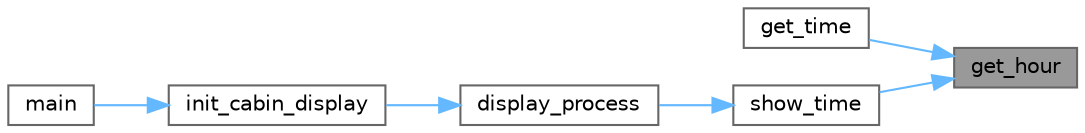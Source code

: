 digraph "get_hour"
{
 // LATEX_PDF_SIZE
  bgcolor="transparent";
  edge [fontname=Helvetica,fontsize=10,labelfontname=Helvetica,labelfontsize=10];
  node [fontname=Helvetica,fontsize=10,shape=box,height=0.2,width=0.4];
  rankdir="RL";
  Node1 [id="Node000001",label="get_hour",height=0.2,width=0.4,color="gray40", fillcolor="grey60", style="filled", fontcolor="black",tooltip="Get the hour in BCD format."];
  Node1 -> Node2 [id="edge1_Node000001_Node000002",dir="back",color="steelblue1",style="solid",tooltip=" "];
  Node2 [id="Node000002",label="get_time",height=0.2,width=0.4,color="grey40", fillcolor="white", style="filled",URL="$date_8c.html#a3d717c640092e205d8e191fddaa2f160",tooltip="Get the time in BCD format."];
  Node1 -> Node3 [id="edge2_Node000001_Node000003",dir="back",color="steelblue1",style="solid",tooltip=" "];
  Node3 [id="Node000003",label="show_time",height=0.2,width=0.4,color="grey40", fillcolor="white", style="filled",URL="$cabin__display_8c.html#a60628b78e24af29bb233c390d51385ce",tooltip="Display the current time in (HH:MM) format."];
  Node3 -> Node4 [id="edge3_Node000003_Node000004",dir="back",color="steelblue1",style="solid",tooltip=" "];
  Node4 [id="Node000004",label="display_process",height=0.2,width=0.4,color="grey40", fillcolor="white", style="filled",URL="$cabin__display_8c.html#a623676cea54e765bc09b0150f9f11ee3",tooltip="Task that cycles through and displays time, date, and temperature."];
  Node4 -> Node5 [id="edge4_Node000004_Node000005",dir="back",color="steelblue1",style="solid",tooltip=" "];
  Node5 [id="Node000005",label="init_cabin_display",height=0.2,width=0.4,color="grey40", fillcolor="white", style="filled",URL="$cabin__display_8c.html#aac8ba457dfa063e7eada179b4842ae39",tooltip="Initialize and start the task."];
  Node5 -> Node6 [id="edge5_Node000005_Node000006",dir="back",color="steelblue1",style="solid",tooltip=" "];
  Node6 [id="Node000006",label="main",height=0.2,width=0.4,color="grey40", fillcolor="white", style="filled",URL="$main_8c.html#acdef7a1fd863a6d3770c1268cb06add3",tooltip=" "];
}
